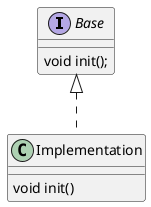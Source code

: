 @startuml

interface Base{
void init();
}

class Implementation {
void init()
}

Base <|..Implementation

@enduml